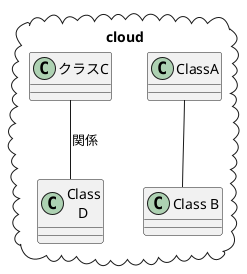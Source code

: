 @startuml
/' Refs: http://yohshiy.blog.fc2.com/blog-entry-154.html '/
package cloud <<Cloud>> {
ClassA -- "Class B"
"クラスC" -- "Class\nD" : 関係
}

@enduml
